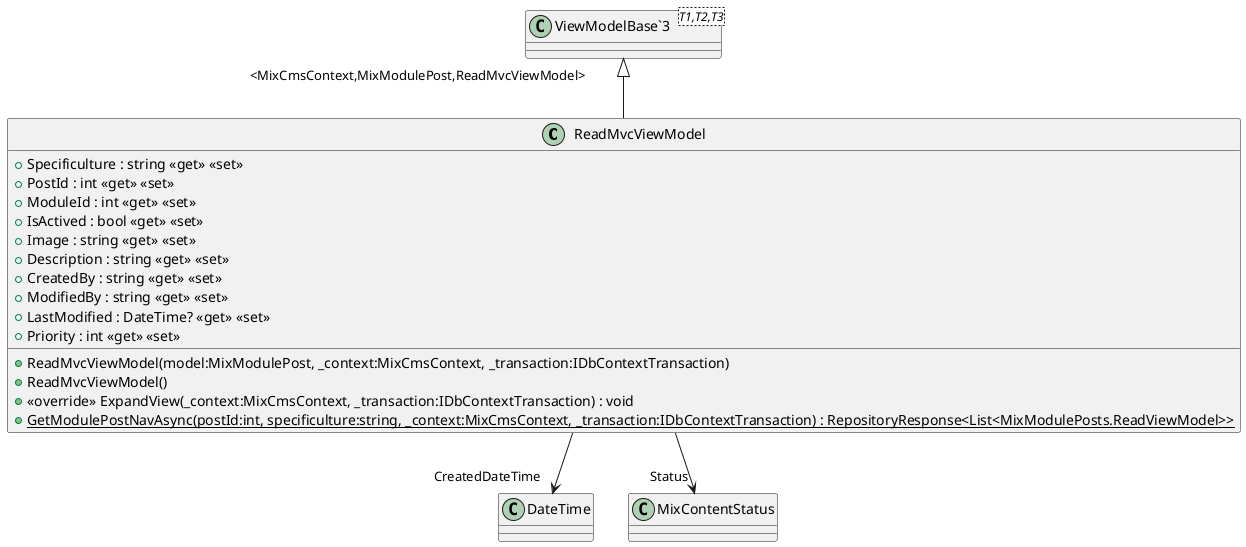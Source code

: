 @startuml
class ReadMvcViewModel {
    + ReadMvcViewModel(model:MixModulePost, _context:MixCmsContext, _transaction:IDbContextTransaction)
    + ReadMvcViewModel()
    + Specificulture : string <<get>> <<set>>
    + PostId : int <<get>> <<set>>
    + ModuleId : int <<get>> <<set>>
    + IsActived : bool <<get>> <<set>>
    + Image : string <<get>> <<set>>
    + Description : string <<get>> <<set>>
    + CreatedBy : string <<get>> <<set>>
    + ModifiedBy : string <<get>> <<set>>
    + LastModified : DateTime? <<get>> <<set>>
    + Priority : int <<get>> <<set>>
    + <<override>> ExpandView(_context:MixCmsContext, _transaction:IDbContextTransaction) : void
    + {static} GetModulePostNavAsync(postId:int, specificulture:string, _context:MixCmsContext, _transaction:IDbContextTransaction) : RepositoryResponse<List<MixModulePosts.ReadViewModel>>
}
class "ViewModelBase`3"<T1,T2,T3> {
}
"ViewModelBase`3" "<MixCmsContext,MixModulePost,ReadMvcViewModel>" <|-- ReadMvcViewModel
ReadMvcViewModel --> "CreatedDateTime" DateTime
ReadMvcViewModel --> "Status" MixContentStatus
@enduml
